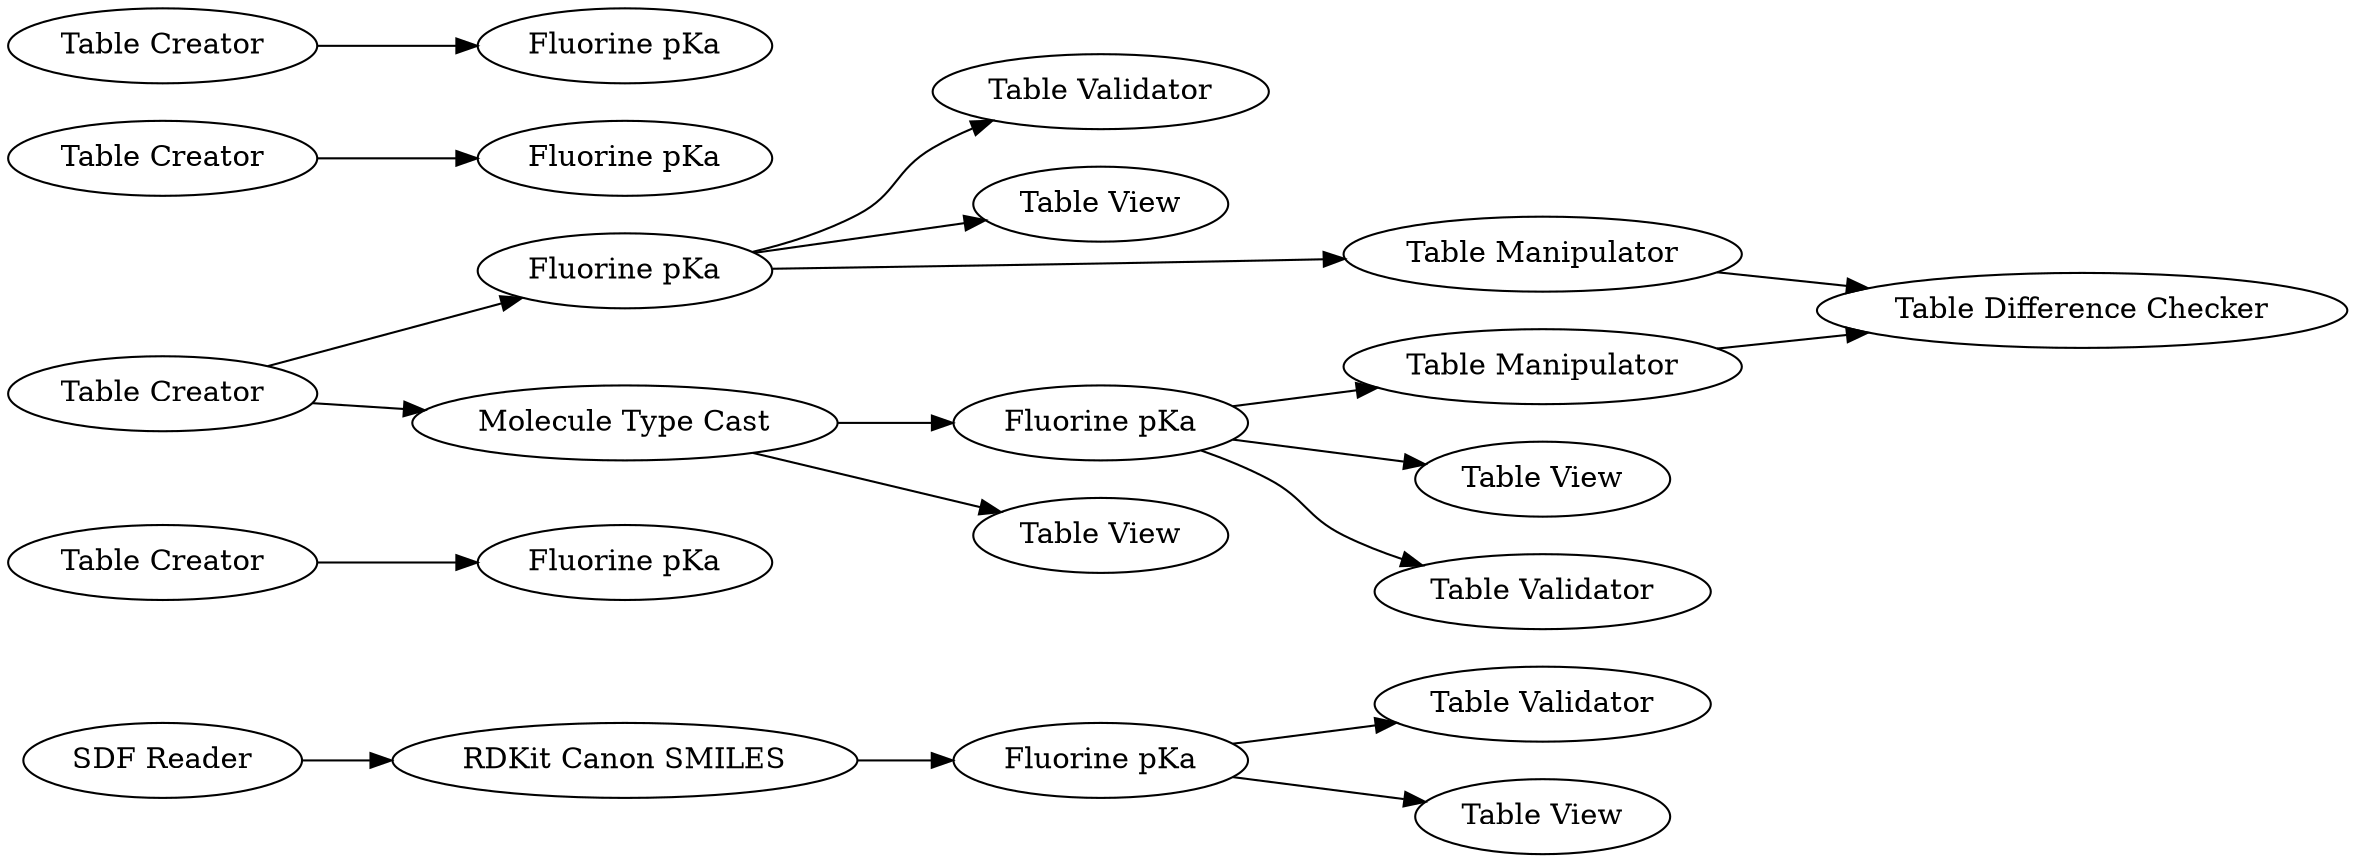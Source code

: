 digraph {
	"-8516057731250168850_74" [label="Fluorine pKa"]
	"-8516057731250168850_24" [label="Table Creator"]
	"-8516057731250168850_76" [label="Table Validator"]
	"-8516057731250168850_2" [label="Table Creator"]
	"-8516057731250168850_78" [label="Table Validator"]
	"-8516057731250168850_45" [label="RDKit Canon SMILES"]
	"-8516057731250168850_72" [label="Fluorine pKa"]
	"-8516057731250168850_51" [label="Table Manipulator"]
	"-8516057731250168850_67" [label="Fluorine pKa"]
	"-8516057731250168850_31" [label="Table View"]
	"-8516057731250168850_39" [label="SDF Reader"]
	"-8516057731250168850_47" [label="Table View"]
	"-8516057731250168850_68" [label="Fluorine pKa"]
	"-8516057731250168850_57" [label="Table View"]
	"-8516057731250168850_71" [label="Fluorine pKa"]
	"-8516057731250168850_4" [label="Table View"]
	"-8516057731250168850_77" [label="Table Validator"]
	"-8516057731250168850_73" [label="Fluorine pKa"]
	"-8516057731250168850_52" [label="Table Difference Checker"]
	"-8516057731250168850_50" [label="Table Manipulator"]
	"-8516057731250168850_56" [label="Molecule Type Cast"]
	"-8516057731250168850_22" [label="Table Creator"]
	"-8516057731250168850_16" [label="Table Creator"]
	"-8516057731250168850_56" -> "-8516057731250168850_67"
	"-8516057731250168850_68" -> "-8516057731250168850_76"
	"-8516057731250168850_51" -> "-8516057731250168850_52"
	"-8516057731250168850_74" -> "-8516057731250168850_47"
	"-8516057731250168850_2" -> "-8516057731250168850_68"
	"-8516057731250168850_67" -> "-8516057731250168850_51"
	"-8516057731250168850_16" -> "-8516057731250168850_71"
	"-8516057731250168850_56" -> "-8516057731250168850_57"
	"-8516057731250168850_24" -> "-8516057731250168850_73"
	"-8516057731250168850_45" -> "-8516057731250168850_74"
	"-8516057731250168850_67" -> "-8516057731250168850_77"
	"-8516057731250168850_67" -> "-8516057731250168850_31"
	"-8516057731250168850_68" -> "-8516057731250168850_4"
	"-8516057731250168850_39" -> "-8516057731250168850_45"
	"-8516057731250168850_68" -> "-8516057731250168850_50"
	"-8516057731250168850_50" -> "-8516057731250168850_52"
	"-8516057731250168850_22" -> "-8516057731250168850_72"
	"-8516057731250168850_2" -> "-8516057731250168850_56"
	"-8516057731250168850_74" -> "-8516057731250168850_78"
	rankdir=LR
}
